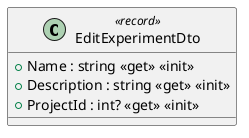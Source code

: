 @startuml
class EditExperimentDto <<record>> {
    + Name : string <<get>> <<init>>
    + Description : string <<get>> <<init>>
    + ProjectId : int? <<get>> <<init>>
}
@enduml
